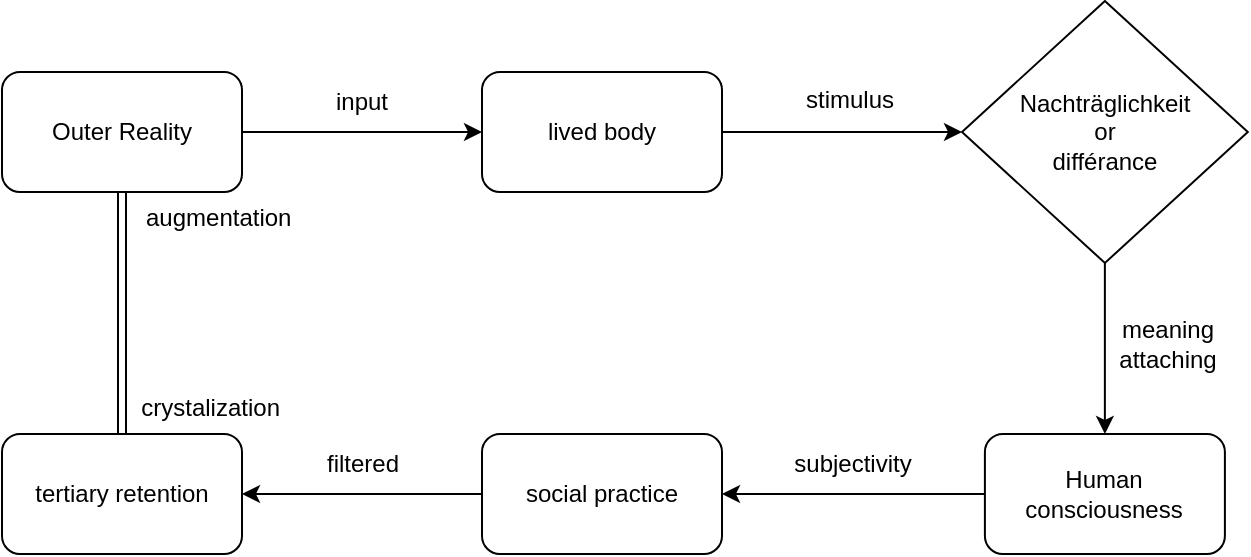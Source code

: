 <mxfile version="27.1.1">
  <diagram name="Page-1" id="wWp1WaGITyB23nC1tqhF">
    <mxGraphModel dx="1665" dy="768" grid="1" gridSize="10" guides="1" tooltips="1" connect="1" arrows="1" fold="1" page="1" pageScale="1" pageWidth="827" pageHeight="1169" math="0" shadow="0">
      <root>
        <mxCell id="0" />
        <mxCell id="1" parent="0" />
        <mxCell id="gj99UnRE8zln3iBi-X9t-3" style="edgeStyle=orthogonalEdgeStyle;rounded=0;orthogonalLoop=1;jettySize=auto;html=1;exitX=1;exitY=0.5;exitDx=0;exitDy=0;entryX=0;entryY=0.5;entryDx=0;entryDy=0;" edge="1" parent="1" source="gj99UnRE8zln3iBi-X9t-1" target="gj99UnRE8zln3iBi-X9t-2">
          <mxGeometry relative="1" as="geometry" />
        </mxCell>
        <mxCell id="gj99UnRE8zln3iBi-X9t-1" value="Outer Reality" style="rounded=1;whiteSpace=wrap;html=1;" vertex="1" parent="1">
          <mxGeometry x="80" y="99" width="120" height="60" as="geometry" />
        </mxCell>
        <mxCell id="gj99UnRE8zln3iBi-X9t-2" value="lived body" style="rounded=1;whiteSpace=wrap;html=1;" vertex="1" parent="1">
          <mxGeometry x="320" y="99" width="120" height="60" as="geometry" />
        </mxCell>
        <mxCell id="gj99UnRE8zln3iBi-X9t-4" value="input" style="text;html=1;align=center;verticalAlign=middle;whiteSpace=wrap;rounded=0;" vertex="1" parent="1">
          <mxGeometry x="230" y="99" width="60" height="30" as="geometry" />
        </mxCell>
        <mxCell id="gj99UnRE8zln3iBi-X9t-17" style="edgeStyle=orthogonalEdgeStyle;rounded=0;orthogonalLoop=1;jettySize=auto;html=1;entryX=1;entryY=0.5;entryDx=0;entryDy=0;" edge="1" parent="1" source="gj99UnRE8zln3iBi-X9t-7" target="gj99UnRE8zln3iBi-X9t-16">
          <mxGeometry relative="1" as="geometry" />
        </mxCell>
        <mxCell id="gj99UnRE8zln3iBi-X9t-7" value="Human consciousness" style="rounded=1;whiteSpace=wrap;html=1;" vertex="1" parent="1">
          <mxGeometry x="571.45" y="280" width="120" height="60" as="geometry" />
        </mxCell>
        <mxCell id="gj99UnRE8zln3iBi-X9t-9" value="&lt;div style=&quot;text-align: center;&quot;&gt;&lt;span style=&quot;background-color: transparent; color: light-dark(rgb(0, 0, 0), rgb(255, 255, 255));&quot;&gt;stimulus&lt;/span&gt;&lt;/div&gt;" style="text;whiteSpace=wrap;html=1;" vertex="1" parent="1">
          <mxGeometry x="480" y="99" width="50" height="40" as="geometry" />
        </mxCell>
        <mxCell id="gj99UnRE8zln3iBi-X9t-14" style="edgeStyle=orthogonalEdgeStyle;rounded=0;orthogonalLoop=1;jettySize=auto;html=1;exitX=0.5;exitY=1;exitDx=0;exitDy=0;entryX=0.5;entryY=0;entryDx=0;entryDy=0;" edge="1" parent="1" source="gj99UnRE8zln3iBi-X9t-11" target="gj99UnRE8zln3iBi-X9t-7">
          <mxGeometry relative="1" as="geometry" />
        </mxCell>
        <mxCell id="gj99UnRE8zln3iBi-X9t-11" value="Nachträglichkeit&lt;div&gt;or&lt;/div&gt;&lt;div&gt;différance&lt;br&gt;&lt;/div&gt;" style="rhombus;whiteSpace=wrap;html=1;" vertex="1" parent="1">
          <mxGeometry x="560" y="63.5" width="142.91" height="131" as="geometry" />
        </mxCell>
        <mxCell id="gj99UnRE8zln3iBi-X9t-13" style="edgeStyle=orthogonalEdgeStyle;rounded=0;orthogonalLoop=1;jettySize=auto;html=1;exitX=1;exitY=0.5;exitDx=0;exitDy=0;entryX=0;entryY=0.5;entryDx=0;entryDy=0;" edge="1" parent="1" source="gj99UnRE8zln3iBi-X9t-2" target="gj99UnRE8zln3iBi-X9t-11">
          <mxGeometry relative="1" as="geometry" />
        </mxCell>
        <mxCell id="gj99UnRE8zln3iBi-X9t-15" value="meaning attaching" style="text;html=1;align=center;verticalAlign=middle;whiteSpace=wrap;rounded=0;" vertex="1" parent="1">
          <mxGeometry x="633.45" y="220" width="60" height="30" as="geometry" />
        </mxCell>
        <mxCell id="gj99UnRE8zln3iBi-X9t-20" value="" style="edgeStyle=orthogonalEdgeStyle;rounded=0;orthogonalLoop=1;jettySize=auto;html=1;" edge="1" parent="1" source="gj99UnRE8zln3iBi-X9t-16" target="gj99UnRE8zln3iBi-X9t-19">
          <mxGeometry relative="1" as="geometry" />
        </mxCell>
        <mxCell id="gj99UnRE8zln3iBi-X9t-16" value="social practice" style="rounded=1;whiteSpace=wrap;html=1;" vertex="1" parent="1">
          <mxGeometry x="320" y="280" width="120" height="60" as="geometry" />
        </mxCell>
        <mxCell id="gj99UnRE8zln3iBi-X9t-18" value="subjectivity" style="text;html=1;align=center;verticalAlign=middle;resizable=0;points=[];autosize=1;strokeColor=none;fillColor=none;" vertex="1" parent="1">
          <mxGeometry x="465" y="280" width="80" height="30" as="geometry" />
        </mxCell>
        <mxCell id="gj99UnRE8zln3iBi-X9t-19" value="tertiary retention" style="whiteSpace=wrap;html=1;rounded=1;" vertex="1" parent="1">
          <mxGeometry x="80" y="280" width="120" height="60" as="geometry" />
        </mxCell>
        <mxCell id="gj99UnRE8zln3iBi-X9t-21" value="filtered" style="text;html=1;align=center;verticalAlign=middle;resizable=0;points=[];autosize=1;strokeColor=none;fillColor=none;" vertex="1" parent="1">
          <mxGeometry x="230" y="280" width="60" height="30" as="geometry" />
        </mxCell>
        <mxCell id="gj99UnRE8zln3iBi-X9t-25" value="" style="shape=link;html=1;rounded=0;entryX=0.5;entryY=1;entryDx=0;entryDy=0;exitX=0.5;exitY=0;exitDx=0;exitDy=0;" edge="1" parent="1" source="gj99UnRE8zln3iBi-X9t-19" target="gj99UnRE8zln3iBi-X9t-1">
          <mxGeometry relative="1" as="geometry">
            <mxPoint x="20" y="200" as="sourcePoint" />
            <mxPoint x="180" y="200" as="targetPoint" />
          </mxGeometry>
        </mxCell>
        <mxCell id="gj99UnRE8zln3iBi-X9t-26" value="augmentation" style="resizable=0;html=1;whiteSpace=wrap;align=left;verticalAlign=bottom;" connectable="0" vertex="1" parent="gj99UnRE8zln3iBi-X9t-25">
          <mxGeometry x="-1" relative="1" as="geometry">
            <mxPoint x="10" y="-100" as="offset" />
          </mxGeometry>
        </mxCell>
        <mxCell id="gj99UnRE8zln3iBi-X9t-27" value="crystalization" style="resizable=0;html=1;whiteSpace=wrap;align=right;verticalAlign=bottom;" connectable="0" vertex="1" parent="gj99UnRE8zln3iBi-X9t-25">
          <mxGeometry x="1" relative="1" as="geometry">
            <mxPoint x="80" y="116" as="offset" />
          </mxGeometry>
        </mxCell>
      </root>
    </mxGraphModel>
  </diagram>
</mxfile>
